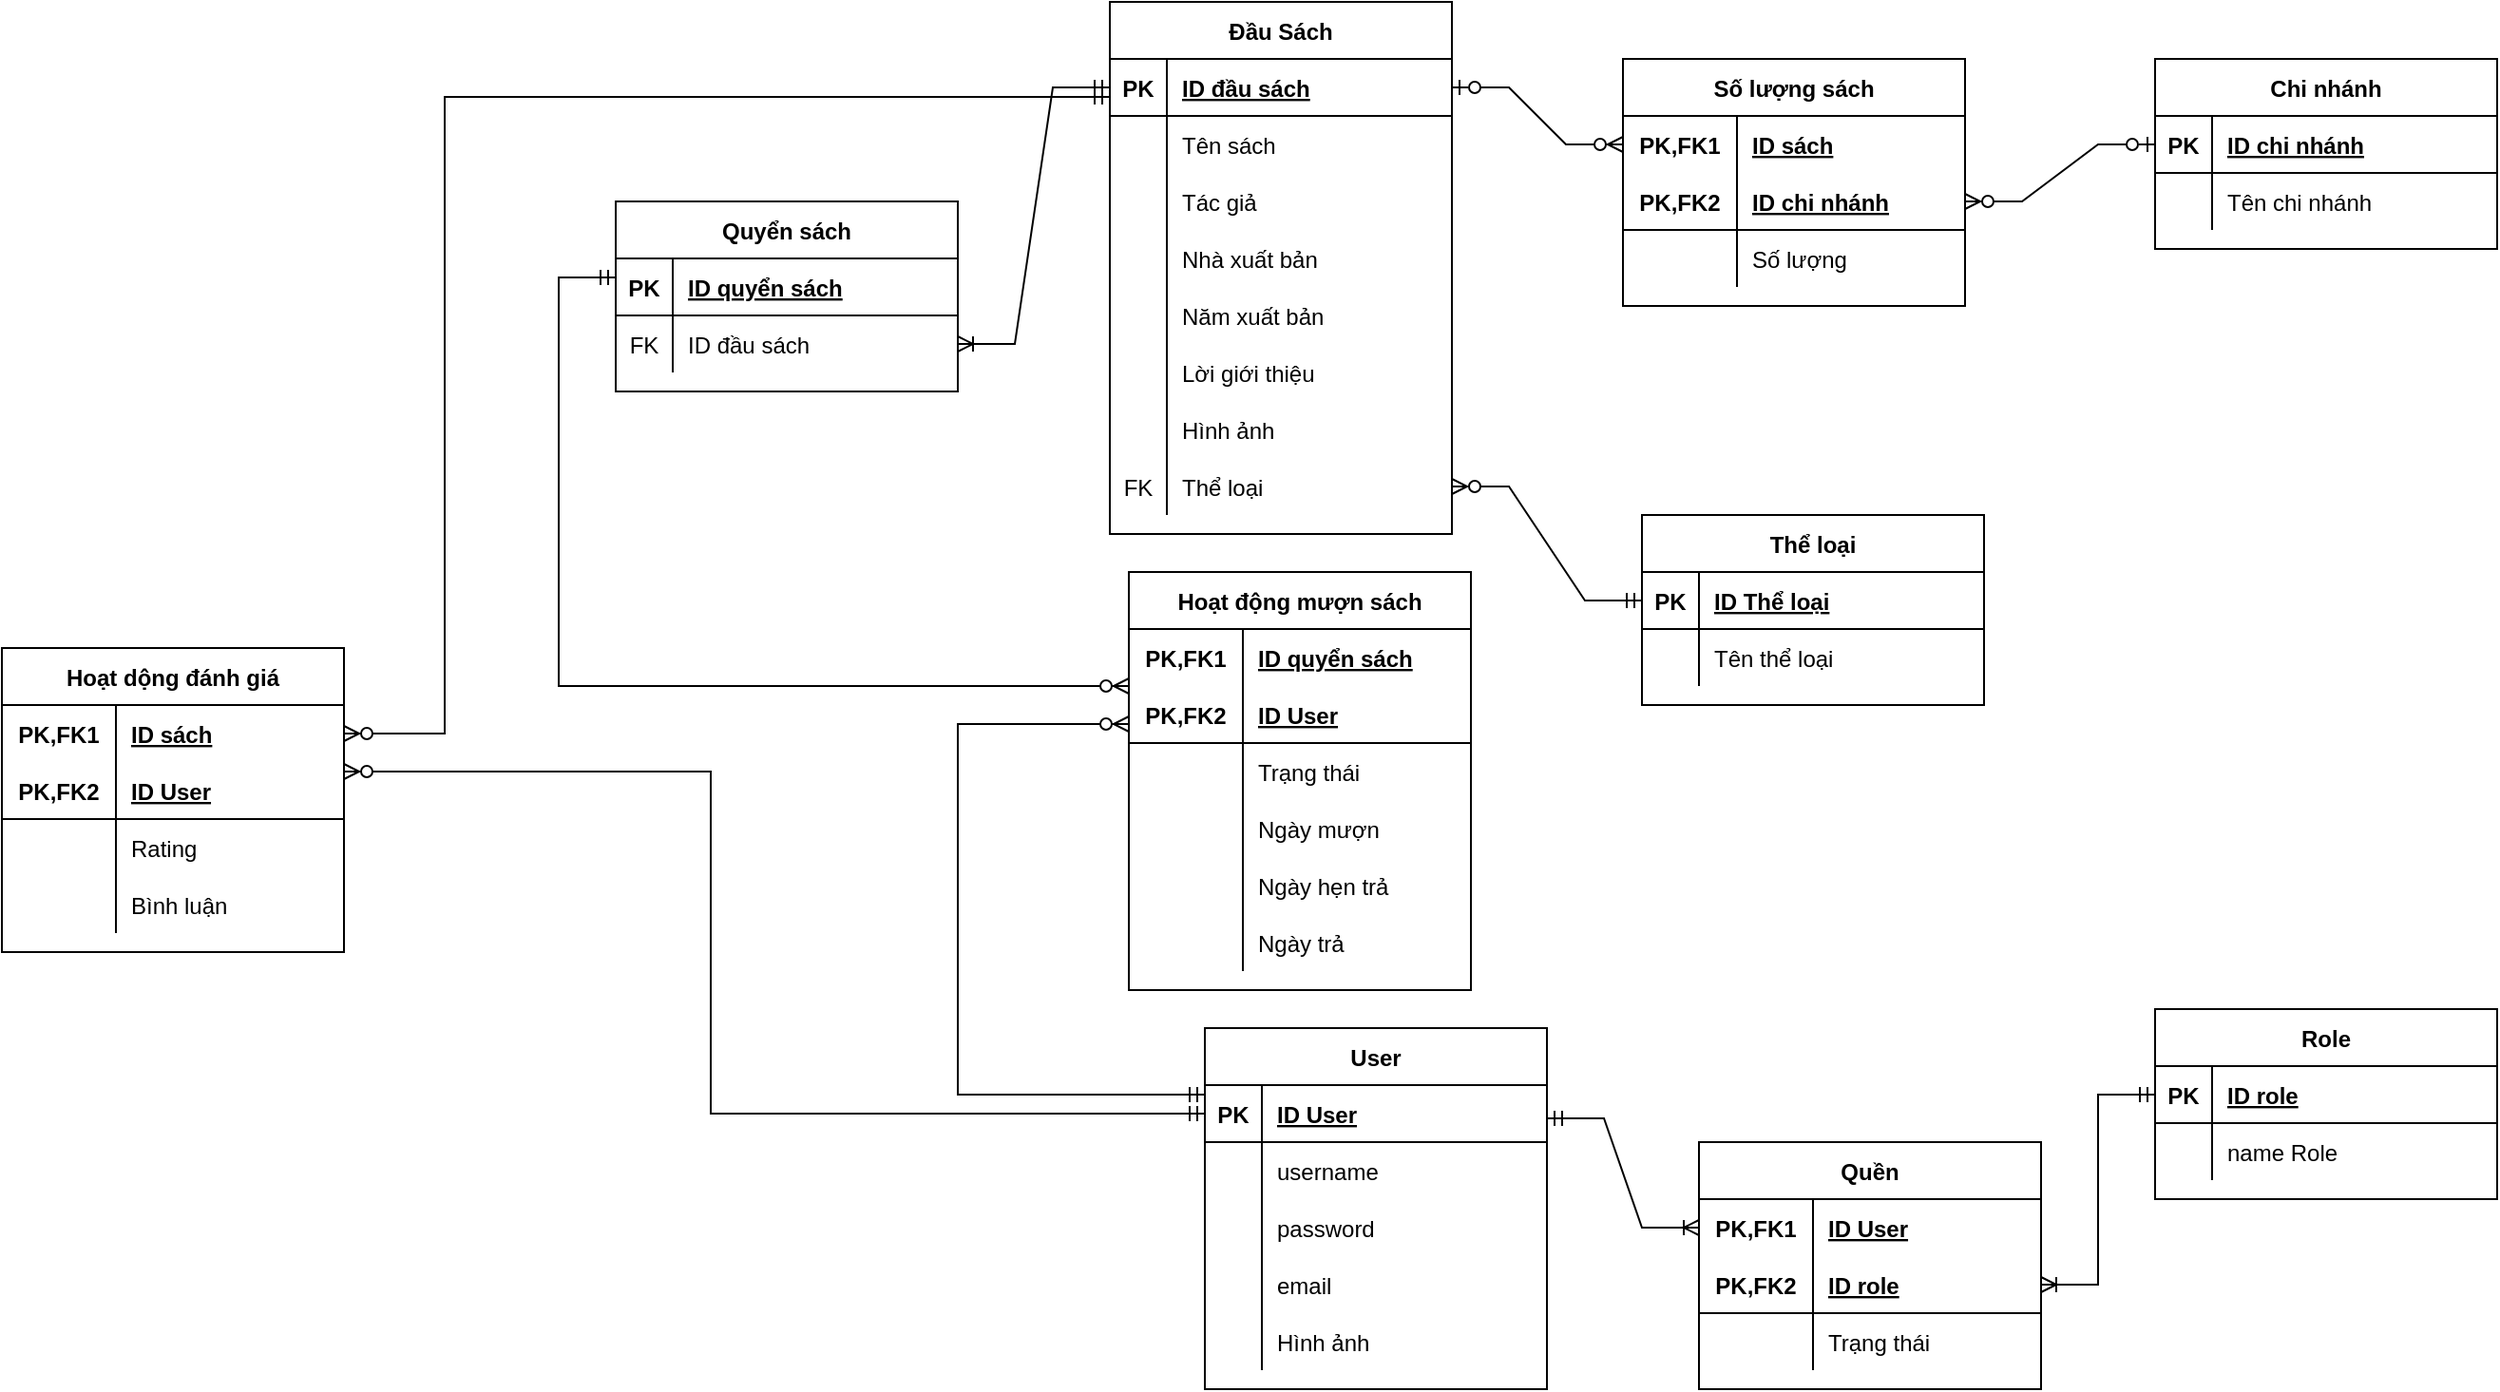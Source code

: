 <mxfile version="20.2.3" type="github">
  <diagram id="ynbLyinVr9GkVWwmuMhl" name="Trang-1">
    <mxGraphModel dx="2249" dy="794" grid="1" gridSize="10" guides="1" tooltips="1" connect="1" arrows="1" fold="1" page="1" pageScale="1" pageWidth="827" pageHeight="1169" math="0" shadow="0">
      <root>
        <mxCell id="0" />
        <mxCell id="1" parent="0" />
        <mxCell id="u2M3tvChllWjG_p4Eokf-32" value="Đầu Sách" style="shape=table;startSize=30;container=1;collapsible=1;childLayout=tableLayout;fixedRows=1;rowLines=0;fontStyle=1;align=center;resizeLast=1;" parent="1" vertex="1">
          <mxGeometry x="80" y="330" width="180" height="280" as="geometry" />
        </mxCell>
        <mxCell id="u2M3tvChllWjG_p4Eokf-33" value="" style="shape=tableRow;horizontal=0;startSize=0;swimlaneHead=0;swimlaneBody=0;fillColor=none;collapsible=0;dropTarget=0;points=[[0,0.5],[1,0.5]];portConstraint=eastwest;top=0;left=0;right=0;bottom=1;" parent="u2M3tvChllWjG_p4Eokf-32" vertex="1">
          <mxGeometry y="30" width="180" height="30" as="geometry" />
        </mxCell>
        <mxCell id="u2M3tvChllWjG_p4Eokf-34" value="PK" style="shape=partialRectangle;connectable=0;fillColor=none;top=0;left=0;bottom=0;right=0;fontStyle=1;overflow=hidden;" parent="u2M3tvChllWjG_p4Eokf-33" vertex="1">
          <mxGeometry width="30" height="30" as="geometry">
            <mxRectangle width="30" height="30" as="alternateBounds" />
          </mxGeometry>
        </mxCell>
        <mxCell id="u2M3tvChllWjG_p4Eokf-35" value="ID đầu sách" style="shape=partialRectangle;connectable=0;fillColor=none;top=0;left=0;bottom=0;right=0;align=left;spacingLeft=6;fontStyle=5;overflow=hidden;" parent="u2M3tvChllWjG_p4Eokf-33" vertex="1">
          <mxGeometry x="30" width="150" height="30" as="geometry">
            <mxRectangle width="150" height="30" as="alternateBounds" />
          </mxGeometry>
        </mxCell>
        <mxCell id="u2M3tvChllWjG_p4Eokf-36" value="" style="shape=tableRow;horizontal=0;startSize=0;swimlaneHead=0;swimlaneBody=0;fillColor=none;collapsible=0;dropTarget=0;points=[[0,0.5],[1,0.5]];portConstraint=eastwest;top=0;left=0;right=0;bottom=0;" parent="u2M3tvChllWjG_p4Eokf-32" vertex="1">
          <mxGeometry y="60" width="180" height="30" as="geometry" />
        </mxCell>
        <mxCell id="u2M3tvChllWjG_p4Eokf-37" value="" style="shape=partialRectangle;connectable=0;fillColor=none;top=0;left=0;bottom=0;right=0;editable=1;overflow=hidden;" parent="u2M3tvChllWjG_p4Eokf-36" vertex="1">
          <mxGeometry width="30" height="30" as="geometry">
            <mxRectangle width="30" height="30" as="alternateBounds" />
          </mxGeometry>
        </mxCell>
        <mxCell id="u2M3tvChllWjG_p4Eokf-38" value="Tên sách" style="shape=partialRectangle;connectable=0;fillColor=none;top=0;left=0;bottom=0;right=0;align=left;spacingLeft=6;overflow=hidden;" parent="u2M3tvChllWjG_p4Eokf-36" vertex="1">
          <mxGeometry x="30" width="150" height="30" as="geometry">
            <mxRectangle width="150" height="30" as="alternateBounds" />
          </mxGeometry>
        </mxCell>
        <mxCell id="u2M3tvChllWjG_p4Eokf-39" value="" style="shape=tableRow;horizontal=0;startSize=0;swimlaneHead=0;swimlaneBody=0;fillColor=none;collapsible=0;dropTarget=0;points=[[0,0.5],[1,0.5]];portConstraint=eastwest;top=0;left=0;right=0;bottom=0;" parent="u2M3tvChllWjG_p4Eokf-32" vertex="1">
          <mxGeometry y="90" width="180" height="30" as="geometry" />
        </mxCell>
        <mxCell id="u2M3tvChllWjG_p4Eokf-40" value="" style="shape=partialRectangle;connectable=0;fillColor=none;top=0;left=0;bottom=0;right=0;editable=1;overflow=hidden;" parent="u2M3tvChllWjG_p4Eokf-39" vertex="1">
          <mxGeometry width="30" height="30" as="geometry">
            <mxRectangle width="30" height="30" as="alternateBounds" />
          </mxGeometry>
        </mxCell>
        <mxCell id="u2M3tvChllWjG_p4Eokf-41" value="Tác giả" style="shape=partialRectangle;connectable=0;fillColor=none;top=0;left=0;bottom=0;right=0;align=left;spacingLeft=6;overflow=hidden;" parent="u2M3tvChllWjG_p4Eokf-39" vertex="1">
          <mxGeometry x="30" width="150" height="30" as="geometry">
            <mxRectangle width="150" height="30" as="alternateBounds" />
          </mxGeometry>
        </mxCell>
        <mxCell id="u2M3tvChllWjG_p4Eokf-42" value="" style="shape=tableRow;horizontal=0;startSize=0;swimlaneHead=0;swimlaneBody=0;fillColor=none;collapsible=0;dropTarget=0;points=[[0,0.5],[1,0.5]];portConstraint=eastwest;top=0;left=0;right=0;bottom=0;" parent="u2M3tvChllWjG_p4Eokf-32" vertex="1">
          <mxGeometry y="120" width="180" height="30" as="geometry" />
        </mxCell>
        <mxCell id="u2M3tvChllWjG_p4Eokf-43" value="" style="shape=partialRectangle;connectable=0;fillColor=none;top=0;left=0;bottom=0;right=0;editable=1;overflow=hidden;" parent="u2M3tvChllWjG_p4Eokf-42" vertex="1">
          <mxGeometry width="30" height="30" as="geometry">
            <mxRectangle width="30" height="30" as="alternateBounds" />
          </mxGeometry>
        </mxCell>
        <mxCell id="u2M3tvChllWjG_p4Eokf-44" value="Nhà xuất bản" style="shape=partialRectangle;connectable=0;fillColor=none;top=0;left=0;bottom=0;right=0;align=left;spacingLeft=6;overflow=hidden;" parent="u2M3tvChllWjG_p4Eokf-42" vertex="1">
          <mxGeometry x="30" width="150" height="30" as="geometry">
            <mxRectangle width="150" height="30" as="alternateBounds" />
          </mxGeometry>
        </mxCell>
        <mxCell id="u2M3tvChllWjG_p4Eokf-45" value="" style="shape=tableRow;horizontal=0;startSize=0;swimlaneHead=0;swimlaneBody=0;fillColor=none;collapsible=0;dropTarget=0;points=[[0,0.5],[1,0.5]];portConstraint=eastwest;top=0;left=0;right=0;bottom=0;" parent="u2M3tvChllWjG_p4Eokf-32" vertex="1">
          <mxGeometry y="150" width="180" height="30" as="geometry" />
        </mxCell>
        <mxCell id="u2M3tvChllWjG_p4Eokf-46" value="" style="shape=partialRectangle;connectable=0;fillColor=none;top=0;left=0;bottom=0;right=0;editable=1;overflow=hidden;" parent="u2M3tvChllWjG_p4Eokf-45" vertex="1">
          <mxGeometry width="30" height="30" as="geometry">
            <mxRectangle width="30" height="30" as="alternateBounds" />
          </mxGeometry>
        </mxCell>
        <mxCell id="u2M3tvChllWjG_p4Eokf-47" value="Năm xuất bản" style="shape=partialRectangle;connectable=0;fillColor=none;top=0;left=0;bottom=0;right=0;align=left;spacingLeft=6;overflow=hidden;" parent="u2M3tvChllWjG_p4Eokf-45" vertex="1">
          <mxGeometry x="30" width="150" height="30" as="geometry">
            <mxRectangle width="150" height="30" as="alternateBounds" />
          </mxGeometry>
        </mxCell>
        <mxCell id="u2M3tvChllWjG_p4Eokf-48" value="" style="shape=tableRow;horizontal=0;startSize=0;swimlaneHead=0;swimlaneBody=0;fillColor=none;collapsible=0;dropTarget=0;points=[[0,0.5],[1,0.5]];portConstraint=eastwest;top=0;left=0;right=0;bottom=0;" parent="u2M3tvChllWjG_p4Eokf-32" vertex="1">
          <mxGeometry y="180" width="180" height="30" as="geometry" />
        </mxCell>
        <mxCell id="u2M3tvChllWjG_p4Eokf-49" value="" style="shape=partialRectangle;connectable=0;fillColor=none;top=0;left=0;bottom=0;right=0;editable=1;overflow=hidden;" parent="u2M3tvChllWjG_p4Eokf-48" vertex="1">
          <mxGeometry width="30" height="30" as="geometry">
            <mxRectangle width="30" height="30" as="alternateBounds" />
          </mxGeometry>
        </mxCell>
        <mxCell id="u2M3tvChllWjG_p4Eokf-50" value="Lời giới thiệu" style="shape=partialRectangle;connectable=0;fillColor=none;top=0;left=0;bottom=0;right=0;align=left;spacingLeft=6;overflow=hidden;" parent="u2M3tvChllWjG_p4Eokf-48" vertex="1">
          <mxGeometry x="30" width="150" height="30" as="geometry">
            <mxRectangle width="150" height="30" as="alternateBounds" />
          </mxGeometry>
        </mxCell>
        <mxCell id="oQqOGtFHojSPz6CLPHnU-1" value="" style="shape=tableRow;horizontal=0;startSize=0;swimlaneHead=0;swimlaneBody=0;fillColor=none;collapsible=0;dropTarget=0;points=[[0,0.5],[1,0.5]];portConstraint=eastwest;top=0;left=0;right=0;bottom=0;" vertex="1" parent="u2M3tvChllWjG_p4Eokf-32">
          <mxGeometry y="210" width="180" height="30" as="geometry" />
        </mxCell>
        <mxCell id="oQqOGtFHojSPz6CLPHnU-2" value="" style="shape=partialRectangle;connectable=0;fillColor=none;top=0;left=0;bottom=0;right=0;editable=1;overflow=hidden;" vertex="1" parent="oQqOGtFHojSPz6CLPHnU-1">
          <mxGeometry width="30" height="30" as="geometry">
            <mxRectangle width="30" height="30" as="alternateBounds" />
          </mxGeometry>
        </mxCell>
        <mxCell id="oQqOGtFHojSPz6CLPHnU-3" value="Hình ảnh" style="shape=partialRectangle;connectable=0;fillColor=none;top=0;left=0;bottom=0;right=0;align=left;spacingLeft=6;overflow=hidden;" vertex="1" parent="oQqOGtFHojSPz6CLPHnU-1">
          <mxGeometry x="30" width="150" height="30" as="geometry">
            <mxRectangle width="150" height="30" as="alternateBounds" />
          </mxGeometry>
        </mxCell>
        <mxCell id="u2M3tvChllWjG_p4Eokf-151" value="" style="shape=tableRow;horizontal=0;startSize=0;swimlaneHead=0;swimlaneBody=0;fillColor=none;collapsible=0;dropTarget=0;points=[[0,0.5],[1,0.5]];portConstraint=eastwest;top=0;left=0;right=0;bottom=0;" parent="u2M3tvChllWjG_p4Eokf-32" vertex="1">
          <mxGeometry y="240" width="180" height="30" as="geometry" />
        </mxCell>
        <mxCell id="u2M3tvChllWjG_p4Eokf-152" value="FK" style="shape=partialRectangle;connectable=0;fillColor=none;top=0;left=0;bottom=0;right=0;editable=1;overflow=hidden;" parent="u2M3tvChllWjG_p4Eokf-151" vertex="1">
          <mxGeometry width="30" height="30" as="geometry">
            <mxRectangle width="30" height="30" as="alternateBounds" />
          </mxGeometry>
        </mxCell>
        <mxCell id="u2M3tvChllWjG_p4Eokf-153" value="Thể loại" style="shape=partialRectangle;connectable=0;fillColor=none;top=0;left=0;bottom=0;right=0;align=left;spacingLeft=6;overflow=hidden;" parent="u2M3tvChllWjG_p4Eokf-151" vertex="1">
          <mxGeometry x="30" width="150" height="30" as="geometry">
            <mxRectangle width="150" height="30" as="alternateBounds" />
          </mxGeometry>
        </mxCell>
        <mxCell id="u2M3tvChllWjG_p4Eokf-51" value="Chi nhánh" style="shape=table;startSize=30;container=1;collapsible=1;childLayout=tableLayout;fixedRows=1;rowLines=0;fontStyle=1;align=center;resizeLast=1;" parent="1" vertex="1">
          <mxGeometry x="630" y="360" width="180" height="100" as="geometry" />
        </mxCell>
        <mxCell id="u2M3tvChllWjG_p4Eokf-52" value="" style="shape=tableRow;horizontal=0;startSize=0;swimlaneHead=0;swimlaneBody=0;fillColor=none;collapsible=0;dropTarget=0;points=[[0,0.5],[1,0.5]];portConstraint=eastwest;top=0;left=0;right=0;bottom=1;" parent="u2M3tvChllWjG_p4Eokf-51" vertex="1">
          <mxGeometry y="30" width="180" height="30" as="geometry" />
        </mxCell>
        <mxCell id="u2M3tvChllWjG_p4Eokf-53" value="PK" style="shape=partialRectangle;connectable=0;fillColor=none;top=0;left=0;bottom=0;right=0;fontStyle=1;overflow=hidden;" parent="u2M3tvChllWjG_p4Eokf-52" vertex="1">
          <mxGeometry width="30" height="30" as="geometry">
            <mxRectangle width="30" height="30" as="alternateBounds" />
          </mxGeometry>
        </mxCell>
        <mxCell id="u2M3tvChllWjG_p4Eokf-54" value="ID chi nhánh" style="shape=partialRectangle;connectable=0;fillColor=none;top=0;left=0;bottom=0;right=0;align=left;spacingLeft=6;fontStyle=5;overflow=hidden;" parent="u2M3tvChllWjG_p4Eokf-52" vertex="1">
          <mxGeometry x="30" width="150" height="30" as="geometry">
            <mxRectangle width="150" height="30" as="alternateBounds" />
          </mxGeometry>
        </mxCell>
        <mxCell id="u2M3tvChllWjG_p4Eokf-55" value="" style="shape=tableRow;horizontal=0;startSize=0;swimlaneHead=0;swimlaneBody=0;fillColor=none;collapsible=0;dropTarget=0;points=[[0,0.5],[1,0.5]];portConstraint=eastwest;top=0;left=0;right=0;bottom=0;" parent="u2M3tvChllWjG_p4Eokf-51" vertex="1">
          <mxGeometry y="60" width="180" height="30" as="geometry" />
        </mxCell>
        <mxCell id="u2M3tvChllWjG_p4Eokf-56" value="" style="shape=partialRectangle;connectable=0;fillColor=none;top=0;left=0;bottom=0;right=0;editable=1;overflow=hidden;" parent="u2M3tvChllWjG_p4Eokf-55" vertex="1">
          <mxGeometry width="30" height="30" as="geometry">
            <mxRectangle width="30" height="30" as="alternateBounds" />
          </mxGeometry>
        </mxCell>
        <mxCell id="u2M3tvChllWjG_p4Eokf-57" value="Tên chi nhánh" style="shape=partialRectangle;connectable=0;fillColor=none;top=0;left=0;bottom=0;right=0;align=left;spacingLeft=6;overflow=hidden;" parent="u2M3tvChllWjG_p4Eokf-55" vertex="1">
          <mxGeometry x="30" width="150" height="30" as="geometry">
            <mxRectangle width="150" height="30" as="alternateBounds" />
          </mxGeometry>
        </mxCell>
        <mxCell id="u2M3tvChllWjG_p4Eokf-70" value="Số lượng sách" style="shape=table;startSize=30;container=1;collapsible=1;childLayout=tableLayout;fixedRows=1;rowLines=0;fontStyle=1;align=center;resizeLast=1;" parent="1" vertex="1">
          <mxGeometry x="350" y="360" width="180" height="130" as="geometry" />
        </mxCell>
        <mxCell id="u2M3tvChllWjG_p4Eokf-71" value="" style="shape=tableRow;horizontal=0;startSize=0;swimlaneHead=0;swimlaneBody=0;fillColor=none;collapsible=0;dropTarget=0;points=[[0,0.5],[1,0.5]];portConstraint=eastwest;top=0;left=0;right=0;bottom=0;" parent="u2M3tvChllWjG_p4Eokf-70" vertex="1">
          <mxGeometry y="30" width="180" height="30" as="geometry" />
        </mxCell>
        <mxCell id="u2M3tvChllWjG_p4Eokf-72" value="PK,FK1" style="shape=partialRectangle;connectable=0;fillColor=none;top=0;left=0;bottom=0;right=0;fontStyle=1;overflow=hidden;" parent="u2M3tvChllWjG_p4Eokf-71" vertex="1">
          <mxGeometry width="60" height="30" as="geometry">
            <mxRectangle width="60" height="30" as="alternateBounds" />
          </mxGeometry>
        </mxCell>
        <mxCell id="u2M3tvChllWjG_p4Eokf-73" value="ID sách" style="shape=partialRectangle;connectable=0;fillColor=none;top=0;left=0;bottom=0;right=0;align=left;spacingLeft=6;fontStyle=5;overflow=hidden;" parent="u2M3tvChllWjG_p4Eokf-71" vertex="1">
          <mxGeometry x="60" width="120" height="30" as="geometry">
            <mxRectangle width="120" height="30" as="alternateBounds" />
          </mxGeometry>
        </mxCell>
        <mxCell id="u2M3tvChllWjG_p4Eokf-74" value="" style="shape=tableRow;horizontal=0;startSize=0;swimlaneHead=0;swimlaneBody=0;fillColor=none;collapsible=0;dropTarget=0;points=[[0,0.5],[1,0.5]];portConstraint=eastwest;top=0;left=0;right=0;bottom=1;" parent="u2M3tvChllWjG_p4Eokf-70" vertex="1">
          <mxGeometry y="60" width="180" height="30" as="geometry" />
        </mxCell>
        <mxCell id="u2M3tvChllWjG_p4Eokf-75" value="PK,FK2" style="shape=partialRectangle;connectable=0;fillColor=none;top=0;left=0;bottom=0;right=0;fontStyle=1;overflow=hidden;" parent="u2M3tvChllWjG_p4Eokf-74" vertex="1">
          <mxGeometry width="60" height="30" as="geometry">
            <mxRectangle width="60" height="30" as="alternateBounds" />
          </mxGeometry>
        </mxCell>
        <mxCell id="u2M3tvChllWjG_p4Eokf-76" value="ID chi nhánh" style="shape=partialRectangle;connectable=0;fillColor=none;top=0;left=0;bottom=0;right=0;align=left;spacingLeft=6;fontStyle=5;overflow=hidden;" parent="u2M3tvChllWjG_p4Eokf-74" vertex="1">
          <mxGeometry x="60" width="120" height="30" as="geometry">
            <mxRectangle width="120" height="30" as="alternateBounds" />
          </mxGeometry>
        </mxCell>
        <mxCell id="u2M3tvChllWjG_p4Eokf-77" value="" style="shape=tableRow;horizontal=0;startSize=0;swimlaneHead=0;swimlaneBody=0;fillColor=none;collapsible=0;dropTarget=0;points=[[0,0.5],[1,0.5]];portConstraint=eastwest;top=0;left=0;right=0;bottom=0;" parent="u2M3tvChllWjG_p4Eokf-70" vertex="1">
          <mxGeometry y="90" width="180" height="30" as="geometry" />
        </mxCell>
        <mxCell id="u2M3tvChllWjG_p4Eokf-78" value="" style="shape=partialRectangle;connectable=0;fillColor=none;top=0;left=0;bottom=0;right=0;editable=1;overflow=hidden;" parent="u2M3tvChllWjG_p4Eokf-77" vertex="1">
          <mxGeometry width="60" height="30" as="geometry">
            <mxRectangle width="60" height="30" as="alternateBounds" />
          </mxGeometry>
        </mxCell>
        <mxCell id="u2M3tvChllWjG_p4Eokf-79" value="Số lượng" style="shape=partialRectangle;connectable=0;fillColor=none;top=0;left=0;bottom=0;right=0;align=left;spacingLeft=6;overflow=hidden;" parent="u2M3tvChllWjG_p4Eokf-77" vertex="1">
          <mxGeometry x="60" width="120" height="30" as="geometry">
            <mxRectangle width="120" height="30" as="alternateBounds" />
          </mxGeometry>
        </mxCell>
        <mxCell id="u2M3tvChllWjG_p4Eokf-83" value="" style="edgeStyle=entityRelationEdgeStyle;fontSize=12;html=1;endArrow=ERzeroToMany;startArrow=ERzeroToOne;rounded=0;exitX=1;exitY=0.5;exitDx=0;exitDy=0;startFill=0;" parent="1" source="u2M3tvChllWjG_p4Eokf-33" target="u2M3tvChllWjG_p4Eokf-71" edge="1">
          <mxGeometry width="100" height="100" relative="1" as="geometry">
            <mxPoint x="360" y="660" as="sourcePoint" />
            <mxPoint x="460" y="560" as="targetPoint" />
          </mxGeometry>
        </mxCell>
        <mxCell id="u2M3tvChllWjG_p4Eokf-84" value="" style="edgeStyle=entityRelationEdgeStyle;fontSize=12;html=1;endArrow=ERzeroToMany;startArrow=ERzeroToOne;rounded=0;startFill=0;" parent="1" source="u2M3tvChllWjG_p4Eokf-52" target="u2M3tvChllWjG_p4Eokf-74" edge="1">
          <mxGeometry width="100" height="100" relative="1" as="geometry">
            <mxPoint x="270" y="417" as="sourcePoint" />
            <mxPoint x="360" y="415" as="targetPoint" />
          </mxGeometry>
        </mxCell>
        <mxCell id="u2M3tvChllWjG_p4Eokf-85" value="User" style="shape=table;startSize=30;container=1;collapsible=1;childLayout=tableLayout;fixedRows=1;rowLines=0;fontStyle=1;align=center;resizeLast=1;" parent="1" vertex="1">
          <mxGeometry x="130" y="870" width="180" height="190" as="geometry" />
        </mxCell>
        <mxCell id="u2M3tvChllWjG_p4Eokf-86" value="" style="shape=tableRow;horizontal=0;startSize=0;swimlaneHead=0;swimlaneBody=0;fillColor=none;collapsible=0;dropTarget=0;points=[[0,0.5],[1,0.5]];portConstraint=eastwest;top=0;left=0;right=0;bottom=1;" parent="u2M3tvChllWjG_p4Eokf-85" vertex="1">
          <mxGeometry y="30" width="180" height="30" as="geometry" />
        </mxCell>
        <mxCell id="u2M3tvChllWjG_p4Eokf-87" value="PK" style="shape=partialRectangle;connectable=0;fillColor=none;top=0;left=0;bottom=0;right=0;fontStyle=1;overflow=hidden;" parent="u2M3tvChllWjG_p4Eokf-86" vertex="1">
          <mxGeometry width="30" height="30" as="geometry">
            <mxRectangle width="30" height="30" as="alternateBounds" />
          </mxGeometry>
        </mxCell>
        <mxCell id="u2M3tvChllWjG_p4Eokf-88" value="ID User" style="shape=partialRectangle;connectable=0;fillColor=none;top=0;left=0;bottom=0;right=0;align=left;spacingLeft=6;fontStyle=5;overflow=hidden;" parent="u2M3tvChllWjG_p4Eokf-86" vertex="1">
          <mxGeometry x="30" width="150" height="30" as="geometry">
            <mxRectangle width="150" height="30" as="alternateBounds" />
          </mxGeometry>
        </mxCell>
        <mxCell id="u2M3tvChllWjG_p4Eokf-89" value="" style="shape=tableRow;horizontal=0;startSize=0;swimlaneHead=0;swimlaneBody=0;fillColor=none;collapsible=0;dropTarget=0;points=[[0,0.5],[1,0.5]];portConstraint=eastwest;top=0;left=0;right=0;bottom=0;" parent="u2M3tvChllWjG_p4Eokf-85" vertex="1">
          <mxGeometry y="60" width="180" height="30" as="geometry" />
        </mxCell>
        <mxCell id="u2M3tvChllWjG_p4Eokf-90" value="" style="shape=partialRectangle;connectable=0;fillColor=none;top=0;left=0;bottom=0;right=0;editable=1;overflow=hidden;" parent="u2M3tvChllWjG_p4Eokf-89" vertex="1">
          <mxGeometry width="30" height="30" as="geometry">
            <mxRectangle width="30" height="30" as="alternateBounds" />
          </mxGeometry>
        </mxCell>
        <mxCell id="u2M3tvChllWjG_p4Eokf-91" value="username" style="shape=partialRectangle;connectable=0;fillColor=none;top=0;left=0;bottom=0;right=0;align=left;spacingLeft=6;overflow=hidden;" parent="u2M3tvChllWjG_p4Eokf-89" vertex="1">
          <mxGeometry x="30" width="150" height="30" as="geometry">
            <mxRectangle width="150" height="30" as="alternateBounds" />
          </mxGeometry>
        </mxCell>
        <mxCell id="u2M3tvChllWjG_p4Eokf-92" value="" style="shape=tableRow;horizontal=0;startSize=0;swimlaneHead=0;swimlaneBody=0;fillColor=none;collapsible=0;dropTarget=0;points=[[0,0.5],[1,0.5]];portConstraint=eastwest;top=0;left=0;right=0;bottom=0;" parent="u2M3tvChllWjG_p4Eokf-85" vertex="1">
          <mxGeometry y="90" width="180" height="30" as="geometry" />
        </mxCell>
        <mxCell id="u2M3tvChllWjG_p4Eokf-93" value="" style="shape=partialRectangle;connectable=0;fillColor=none;top=0;left=0;bottom=0;right=0;editable=1;overflow=hidden;" parent="u2M3tvChllWjG_p4Eokf-92" vertex="1">
          <mxGeometry width="30" height="30" as="geometry">
            <mxRectangle width="30" height="30" as="alternateBounds" />
          </mxGeometry>
        </mxCell>
        <mxCell id="u2M3tvChllWjG_p4Eokf-94" value="password" style="shape=partialRectangle;connectable=0;fillColor=none;top=0;left=0;bottom=0;right=0;align=left;spacingLeft=6;overflow=hidden;" parent="u2M3tvChllWjG_p4Eokf-92" vertex="1">
          <mxGeometry x="30" width="150" height="30" as="geometry">
            <mxRectangle width="150" height="30" as="alternateBounds" />
          </mxGeometry>
        </mxCell>
        <mxCell id="u2M3tvChllWjG_p4Eokf-95" value="" style="shape=tableRow;horizontal=0;startSize=0;swimlaneHead=0;swimlaneBody=0;fillColor=none;collapsible=0;dropTarget=0;points=[[0,0.5],[1,0.5]];portConstraint=eastwest;top=0;left=0;right=0;bottom=0;" parent="u2M3tvChllWjG_p4Eokf-85" vertex="1">
          <mxGeometry y="120" width="180" height="30" as="geometry" />
        </mxCell>
        <mxCell id="u2M3tvChllWjG_p4Eokf-96" value="" style="shape=partialRectangle;connectable=0;fillColor=none;top=0;left=0;bottom=0;right=0;editable=1;overflow=hidden;" parent="u2M3tvChllWjG_p4Eokf-95" vertex="1">
          <mxGeometry width="30" height="30" as="geometry">
            <mxRectangle width="30" height="30" as="alternateBounds" />
          </mxGeometry>
        </mxCell>
        <mxCell id="u2M3tvChllWjG_p4Eokf-97" value="email" style="shape=partialRectangle;connectable=0;fillColor=none;top=0;left=0;bottom=0;right=0;align=left;spacingLeft=6;overflow=hidden;" parent="u2M3tvChllWjG_p4Eokf-95" vertex="1">
          <mxGeometry x="30" width="150" height="30" as="geometry">
            <mxRectangle width="150" height="30" as="alternateBounds" />
          </mxGeometry>
        </mxCell>
        <mxCell id="oQqOGtFHojSPz6CLPHnU-4" value="" style="shape=tableRow;horizontal=0;startSize=0;swimlaneHead=0;swimlaneBody=0;fillColor=none;collapsible=0;dropTarget=0;points=[[0,0.5],[1,0.5]];portConstraint=eastwest;top=0;left=0;right=0;bottom=0;" vertex="1" parent="u2M3tvChllWjG_p4Eokf-85">
          <mxGeometry y="150" width="180" height="30" as="geometry" />
        </mxCell>
        <mxCell id="oQqOGtFHojSPz6CLPHnU-5" value="" style="shape=partialRectangle;connectable=0;fillColor=none;top=0;left=0;bottom=0;right=0;editable=1;overflow=hidden;" vertex="1" parent="oQqOGtFHojSPz6CLPHnU-4">
          <mxGeometry width="30" height="30" as="geometry">
            <mxRectangle width="30" height="30" as="alternateBounds" />
          </mxGeometry>
        </mxCell>
        <mxCell id="oQqOGtFHojSPz6CLPHnU-6" value="Hình ảnh" style="shape=partialRectangle;connectable=0;fillColor=none;top=0;left=0;bottom=0;right=0;align=left;spacingLeft=6;overflow=hidden;" vertex="1" parent="oQqOGtFHojSPz6CLPHnU-4">
          <mxGeometry x="30" width="150" height="30" as="geometry">
            <mxRectangle width="150" height="30" as="alternateBounds" />
          </mxGeometry>
        </mxCell>
        <mxCell id="u2M3tvChllWjG_p4Eokf-98" value="Role" style="shape=table;startSize=30;container=1;collapsible=1;childLayout=tableLayout;fixedRows=1;rowLines=0;fontStyle=1;align=center;resizeLast=1;" parent="1" vertex="1">
          <mxGeometry x="630" y="860" width="180" height="100" as="geometry" />
        </mxCell>
        <mxCell id="u2M3tvChllWjG_p4Eokf-99" value="" style="shape=tableRow;horizontal=0;startSize=0;swimlaneHead=0;swimlaneBody=0;fillColor=none;collapsible=0;dropTarget=0;points=[[0,0.5],[1,0.5]];portConstraint=eastwest;top=0;left=0;right=0;bottom=1;" parent="u2M3tvChllWjG_p4Eokf-98" vertex="1">
          <mxGeometry y="30" width="180" height="30" as="geometry" />
        </mxCell>
        <mxCell id="u2M3tvChllWjG_p4Eokf-100" value="PK" style="shape=partialRectangle;connectable=0;fillColor=none;top=0;left=0;bottom=0;right=0;fontStyle=1;overflow=hidden;" parent="u2M3tvChllWjG_p4Eokf-99" vertex="1">
          <mxGeometry width="30" height="30" as="geometry">
            <mxRectangle width="30" height="30" as="alternateBounds" />
          </mxGeometry>
        </mxCell>
        <mxCell id="u2M3tvChllWjG_p4Eokf-101" value="ID role" style="shape=partialRectangle;connectable=0;fillColor=none;top=0;left=0;bottom=0;right=0;align=left;spacingLeft=6;fontStyle=5;overflow=hidden;" parent="u2M3tvChllWjG_p4Eokf-99" vertex="1">
          <mxGeometry x="30" width="150" height="30" as="geometry">
            <mxRectangle width="150" height="30" as="alternateBounds" />
          </mxGeometry>
        </mxCell>
        <mxCell id="u2M3tvChllWjG_p4Eokf-102" value="" style="shape=tableRow;horizontal=0;startSize=0;swimlaneHead=0;swimlaneBody=0;fillColor=none;collapsible=0;dropTarget=0;points=[[0,0.5],[1,0.5]];portConstraint=eastwest;top=0;left=0;right=0;bottom=0;" parent="u2M3tvChllWjG_p4Eokf-98" vertex="1">
          <mxGeometry y="60" width="180" height="30" as="geometry" />
        </mxCell>
        <mxCell id="u2M3tvChllWjG_p4Eokf-103" value="" style="shape=partialRectangle;connectable=0;fillColor=none;top=0;left=0;bottom=0;right=0;editable=1;overflow=hidden;" parent="u2M3tvChllWjG_p4Eokf-102" vertex="1">
          <mxGeometry width="30" height="30" as="geometry">
            <mxRectangle width="30" height="30" as="alternateBounds" />
          </mxGeometry>
        </mxCell>
        <mxCell id="u2M3tvChllWjG_p4Eokf-104" value="name Role" style="shape=partialRectangle;connectable=0;fillColor=none;top=0;left=0;bottom=0;right=0;align=left;spacingLeft=6;overflow=hidden;" parent="u2M3tvChllWjG_p4Eokf-102" vertex="1">
          <mxGeometry x="30" width="150" height="30" as="geometry">
            <mxRectangle width="150" height="30" as="alternateBounds" />
          </mxGeometry>
        </mxCell>
        <mxCell id="u2M3tvChllWjG_p4Eokf-121" value="" style="edgeStyle=entityRelationEdgeStyle;fontSize=12;html=1;endArrow=ERoneToMany;startArrow=ERmandOne;rounded=0;exitX=1;exitY=0.25;exitDx=0;exitDy=0;startFill=0;endFill=0;" parent="1" source="u2M3tvChllWjG_p4Eokf-85" target="u2M3tvChllWjG_p4Eokf-183" edge="1">
          <mxGeometry width="100" height="100" relative="1" as="geometry">
            <mxPoint x="265" y="625" as="sourcePoint" />
            <mxPoint x="355" y="625" as="targetPoint" />
          </mxGeometry>
        </mxCell>
        <mxCell id="u2M3tvChllWjG_p4Eokf-122" value="" style="edgeStyle=entityRelationEdgeStyle;fontSize=12;html=1;endArrow=ERoneToMany;startArrow=ERmandOne;rounded=0;exitX=0;exitY=0.5;exitDx=0;exitDy=0;startFill=0;endFill=0;" parent="1" source="u2M3tvChllWjG_p4Eokf-99" target="u2M3tvChllWjG_p4Eokf-186" edge="1">
          <mxGeometry width="100" height="100" relative="1" as="geometry">
            <mxPoint x="295" y="910" as="sourcePoint" />
            <mxPoint x="365" y="925" as="targetPoint" />
          </mxGeometry>
        </mxCell>
        <mxCell id="u2M3tvChllWjG_p4Eokf-123" value="Hoạt động mượn sách" style="shape=table;startSize=30;container=1;collapsible=1;childLayout=tableLayout;fixedRows=1;rowLines=0;fontStyle=1;align=center;resizeLast=1;" parent="1" vertex="1">
          <mxGeometry x="90" y="630" width="180" height="220" as="geometry" />
        </mxCell>
        <mxCell id="u2M3tvChllWjG_p4Eokf-124" value="" style="shape=tableRow;horizontal=0;startSize=0;swimlaneHead=0;swimlaneBody=0;fillColor=none;collapsible=0;dropTarget=0;points=[[0,0.5],[1,0.5]];portConstraint=eastwest;top=0;left=0;right=0;bottom=0;" parent="u2M3tvChllWjG_p4Eokf-123" vertex="1">
          <mxGeometry y="30" width="180" height="30" as="geometry" />
        </mxCell>
        <mxCell id="u2M3tvChllWjG_p4Eokf-125" value="PK,FK1" style="shape=partialRectangle;connectable=0;fillColor=none;top=0;left=0;bottom=0;right=0;fontStyle=1;overflow=hidden;" parent="u2M3tvChllWjG_p4Eokf-124" vertex="1">
          <mxGeometry width="60" height="30" as="geometry">
            <mxRectangle width="60" height="30" as="alternateBounds" />
          </mxGeometry>
        </mxCell>
        <mxCell id="u2M3tvChllWjG_p4Eokf-126" value="ID quyển sách" style="shape=partialRectangle;connectable=0;fillColor=none;top=0;left=0;bottom=0;right=0;align=left;spacingLeft=6;fontStyle=5;overflow=hidden;" parent="u2M3tvChllWjG_p4Eokf-124" vertex="1">
          <mxGeometry x="60" width="120" height="30" as="geometry">
            <mxRectangle width="120" height="30" as="alternateBounds" />
          </mxGeometry>
        </mxCell>
        <mxCell id="u2M3tvChllWjG_p4Eokf-127" value="" style="shape=tableRow;horizontal=0;startSize=0;swimlaneHead=0;swimlaneBody=0;fillColor=none;collapsible=0;dropTarget=0;points=[[0,0.5],[1,0.5]];portConstraint=eastwest;top=0;left=0;right=0;bottom=1;" parent="u2M3tvChllWjG_p4Eokf-123" vertex="1">
          <mxGeometry y="60" width="180" height="30" as="geometry" />
        </mxCell>
        <mxCell id="u2M3tvChllWjG_p4Eokf-128" value="PK,FK2" style="shape=partialRectangle;connectable=0;fillColor=none;top=0;left=0;bottom=0;right=0;fontStyle=1;overflow=hidden;" parent="u2M3tvChllWjG_p4Eokf-127" vertex="1">
          <mxGeometry width="60" height="30" as="geometry">
            <mxRectangle width="60" height="30" as="alternateBounds" />
          </mxGeometry>
        </mxCell>
        <mxCell id="u2M3tvChllWjG_p4Eokf-129" value="ID User" style="shape=partialRectangle;connectable=0;fillColor=none;top=0;left=0;bottom=0;right=0;align=left;spacingLeft=6;fontStyle=5;overflow=hidden;" parent="u2M3tvChllWjG_p4Eokf-127" vertex="1">
          <mxGeometry x="60" width="120" height="30" as="geometry">
            <mxRectangle width="120" height="30" as="alternateBounds" />
          </mxGeometry>
        </mxCell>
        <mxCell id="u2M3tvChllWjG_p4Eokf-130" value="" style="shape=tableRow;horizontal=0;startSize=0;swimlaneHead=0;swimlaneBody=0;fillColor=none;collapsible=0;dropTarget=0;points=[[0,0.5],[1,0.5]];portConstraint=eastwest;top=0;left=0;right=0;bottom=0;" parent="u2M3tvChllWjG_p4Eokf-123" vertex="1">
          <mxGeometry y="90" width="180" height="30" as="geometry" />
        </mxCell>
        <mxCell id="u2M3tvChllWjG_p4Eokf-131" value="" style="shape=partialRectangle;connectable=0;fillColor=none;top=0;left=0;bottom=0;right=0;editable=1;overflow=hidden;" parent="u2M3tvChllWjG_p4Eokf-130" vertex="1">
          <mxGeometry width="60" height="30" as="geometry">
            <mxRectangle width="60" height="30" as="alternateBounds" />
          </mxGeometry>
        </mxCell>
        <mxCell id="u2M3tvChllWjG_p4Eokf-132" value="Trạng thái" style="shape=partialRectangle;connectable=0;fillColor=none;top=0;left=0;bottom=0;right=0;align=left;spacingLeft=6;overflow=hidden;" parent="u2M3tvChllWjG_p4Eokf-130" vertex="1">
          <mxGeometry x="60" width="120" height="30" as="geometry">
            <mxRectangle width="120" height="30" as="alternateBounds" />
          </mxGeometry>
        </mxCell>
        <mxCell id="u2M3tvChllWjG_p4Eokf-133" value="" style="shape=tableRow;horizontal=0;startSize=0;swimlaneHead=0;swimlaneBody=0;fillColor=none;collapsible=0;dropTarget=0;points=[[0,0.5],[1,0.5]];portConstraint=eastwest;top=0;left=0;right=0;bottom=0;" parent="u2M3tvChllWjG_p4Eokf-123" vertex="1">
          <mxGeometry y="120" width="180" height="30" as="geometry" />
        </mxCell>
        <mxCell id="u2M3tvChllWjG_p4Eokf-134" value="" style="shape=partialRectangle;connectable=0;fillColor=none;top=0;left=0;bottom=0;right=0;editable=1;overflow=hidden;" parent="u2M3tvChllWjG_p4Eokf-133" vertex="1">
          <mxGeometry width="60" height="30" as="geometry">
            <mxRectangle width="60" height="30" as="alternateBounds" />
          </mxGeometry>
        </mxCell>
        <mxCell id="u2M3tvChllWjG_p4Eokf-135" value="Ngày mượn" style="shape=partialRectangle;connectable=0;fillColor=none;top=0;left=0;bottom=0;right=0;align=left;spacingLeft=6;overflow=hidden;" parent="u2M3tvChllWjG_p4Eokf-133" vertex="1">
          <mxGeometry x="60" width="120" height="30" as="geometry">
            <mxRectangle width="120" height="30" as="alternateBounds" />
          </mxGeometry>
        </mxCell>
        <mxCell id="u2M3tvChllWjG_p4Eokf-195" value="" style="shape=tableRow;horizontal=0;startSize=0;swimlaneHead=0;swimlaneBody=0;fillColor=none;collapsible=0;dropTarget=0;points=[[0,0.5],[1,0.5]];portConstraint=eastwest;top=0;left=0;right=0;bottom=0;" parent="u2M3tvChllWjG_p4Eokf-123" vertex="1">
          <mxGeometry y="150" width="180" height="30" as="geometry" />
        </mxCell>
        <mxCell id="u2M3tvChllWjG_p4Eokf-196" value="" style="shape=partialRectangle;connectable=0;fillColor=none;top=0;left=0;bottom=0;right=0;editable=1;overflow=hidden;" parent="u2M3tvChllWjG_p4Eokf-195" vertex="1">
          <mxGeometry width="60" height="30" as="geometry">
            <mxRectangle width="60" height="30" as="alternateBounds" />
          </mxGeometry>
        </mxCell>
        <mxCell id="u2M3tvChllWjG_p4Eokf-197" value="Ngày hẹn trả" style="shape=partialRectangle;connectable=0;fillColor=none;top=0;left=0;bottom=0;right=0;align=left;spacingLeft=6;overflow=hidden;" parent="u2M3tvChllWjG_p4Eokf-195" vertex="1">
          <mxGeometry x="60" width="120" height="30" as="geometry">
            <mxRectangle width="120" height="30" as="alternateBounds" />
          </mxGeometry>
        </mxCell>
        <mxCell id="u2M3tvChllWjG_p4Eokf-198" value="" style="shape=tableRow;horizontal=0;startSize=0;swimlaneHead=0;swimlaneBody=0;fillColor=none;collapsible=0;dropTarget=0;points=[[0,0.5],[1,0.5]];portConstraint=eastwest;top=0;left=0;right=0;bottom=0;" parent="u2M3tvChllWjG_p4Eokf-123" vertex="1">
          <mxGeometry y="180" width="180" height="30" as="geometry" />
        </mxCell>
        <mxCell id="u2M3tvChllWjG_p4Eokf-199" value="" style="shape=partialRectangle;connectable=0;fillColor=none;top=0;left=0;bottom=0;right=0;editable=1;overflow=hidden;" parent="u2M3tvChllWjG_p4Eokf-198" vertex="1">
          <mxGeometry width="60" height="30" as="geometry">
            <mxRectangle width="60" height="30" as="alternateBounds" />
          </mxGeometry>
        </mxCell>
        <mxCell id="u2M3tvChllWjG_p4Eokf-200" value="Ngày trả" style="shape=partialRectangle;connectable=0;fillColor=none;top=0;left=0;bottom=0;right=0;align=left;spacingLeft=6;overflow=hidden;" parent="u2M3tvChllWjG_p4Eokf-198" vertex="1">
          <mxGeometry x="60" width="120" height="30" as="geometry">
            <mxRectangle width="120" height="30" as="alternateBounds" />
          </mxGeometry>
        </mxCell>
        <mxCell id="u2M3tvChllWjG_p4Eokf-136" value="" style="edgeStyle=orthogonalEdgeStyle;fontSize=12;html=1;endArrow=ERzeroToMany;startArrow=ERmandOne;rounded=0;startFill=0;" parent="1" source="u2M3tvChllWjG_p4Eokf-86" target="u2M3tvChllWjG_p4Eokf-127" edge="1">
          <mxGeometry width="100" height="100" relative="1" as="geometry">
            <mxPoint x="270" y="415" as="sourcePoint" />
            <mxPoint x="360" y="415" as="targetPoint" />
            <Array as="points">
              <mxPoint y="905" />
              <mxPoint y="710" />
            </Array>
          </mxGeometry>
        </mxCell>
        <mxCell id="u2M3tvChllWjG_p4Eokf-138" value="Quyển sách" style="shape=table;startSize=30;container=1;collapsible=1;childLayout=tableLayout;fixedRows=1;rowLines=0;fontStyle=1;align=center;resizeLast=1;" parent="1" vertex="1">
          <mxGeometry x="-180" y="435" width="180" height="100" as="geometry" />
        </mxCell>
        <mxCell id="u2M3tvChllWjG_p4Eokf-139" value="" style="shape=tableRow;horizontal=0;startSize=0;swimlaneHead=0;swimlaneBody=0;fillColor=none;collapsible=0;dropTarget=0;points=[[0,0.5],[1,0.5]];portConstraint=eastwest;top=0;left=0;right=0;bottom=1;" parent="u2M3tvChllWjG_p4Eokf-138" vertex="1">
          <mxGeometry y="30" width="180" height="30" as="geometry" />
        </mxCell>
        <mxCell id="u2M3tvChllWjG_p4Eokf-140" value="PK" style="shape=partialRectangle;connectable=0;fillColor=none;top=0;left=0;bottom=0;right=0;fontStyle=1;overflow=hidden;" parent="u2M3tvChllWjG_p4Eokf-139" vertex="1">
          <mxGeometry width="30" height="30" as="geometry">
            <mxRectangle width="30" height="30" as="alternateBounds" />
          </mxGeometry>
        </mxCell>
        <mxCell id="u2M3tvChllWjG_p4Eokf-141" value="ID quyển sách" style="shape=partialRectangle;connectable=0;fillColor=none;top=0;left=0;bottom=0;right=0;align=left;spacingLeft=6;fontStyle=5;overflow=hidden;" parent="u2M3tvChllWjG_p4Eokf-139" vertex="1">
          <mxGeometry x="30" width="150" height="30" as="geometry">
            <mxRectangle width="150" height="30" as="alternateBounds" />
          </mxGeometry>
        </mxCell>
        <mxCell id="u2M3tvChllWjG_p4Eokf-142" value="" style="shape=tableRow;horizontal=0;startSize=0;swimlaneHead=0;swimlaneBody=0;fillColor=none;collapsible=0;dropTarget=0;points=[[0,0.5],[1,0.5]];portConstraint=eastwest;top=0;left=0;right=0;bottom=0;" parent="u2M3tvChllWjG_p4Eokf-138" vertex="1">
          <mxGeometry y="60" width="180" height="30" as="geometry" />
        </mxCell>
        <mxCell id="u2M3tvChllWjG_p4Eokf-143" value="FK" style="shape=partialRectangle;connectable=0;fillColor=none;top=0;left=0;bottom=0;right=0;editable=1;overflow=hidden;" parent="u2M3tvChllWjG_p4Eokf-142" vertex="1">
          <mxGeometry width="30" height="30" as="geometry">
            <mxRectangle width="30" height="30" as="alternateBounds" />
          </mxGeometry>
        </mxCell>
        <mxCell id="u2M3tvChllWjG_p4Eokf-144" value="ID đầu sách" style="shape=partialRectangle;connectable=0;fillColor=none;top=0;left=0;bottom=0;right=0;align=left;spacingLeft=6;overflow=hidden;" parent="u2M3tvChllWjG_p4Eokf-142" vertex="1">
          <mxGeometry x="30" width="150" height="30" as="geometry">
            <mxRectangle width="150" height="30" as="alternateBounds" />
          </mxGeometry>
        </mxCell>
        <mxCell id="u2M3tvChllWjG_p4Eokf-154" value="" style="edgeStyle=entityRelationEdgeStyle;fontSize=12;html=1;endArrow=ERoneToMany;startArrow=ERmandOne;rounded=0;" parent="1" source="u2M3tvChllWjG_p4Eokf-33" target="u2M3tvChllWjG_p4Eokf-142" edge="1">
          <mxGeometry width="100" height="100" relative="1" as="geometry">
            <mxPoint x="10" y="660" as="sourcePoint" />
            <mxPoint x="-60" y="350" as="targetPoint" />
          </mxGeometry>
        </mxCell>
        <mxCell id="u2M3tvChllWjG_p4Eokf-155" value="" style="edgeStyle=orthogonalEdgeStyle;fontSize=12;html=1;endArrow=ERzeroToMany;startArrow=ERmandOne;rounded=0;startFill=0;" parent="1" source="u2M3tvChllWjG_p4Eokf-139" target="u2M3tvChllWjG_p4Eokf-124" edge="1">
          <mxGeometry width="100" height="100" relative="1" as="geometry">
            <mxPoint x="115" y="915" as="sourcePoint" />
            <mxPoint x="90" y="720" as="targetPoint" />
            <Array as="points">
              <mxPoint x="-210" y="475" />
              <mxPoint x="-210" y="690" />
            </Array>
          </mxGeometry>
        </mxCell>
        <mxCell id="u2M3tvChllWjG_p4Eokf-156" value="Thể loại" style="shape=table;startSize=30;container=1;collapsible=1;childLayout=tableLayout;fixedRows=1;rowLines=0;fontStyle=1;align=center;resizeLast=1;" parent="1" vertex="1">
          <mxGeometry x="360" y="600" width="180" height="100" as="geometry" />
        </mxCell>
        <mxCell id="u2M3tvChllWjG_p4Eokf-157" value="" style="shape=tableRow;horizontal=0;startSize=0;swimlaneHead=0;swimlaneBody=0;fillColor=none;collapsible=0;dropTarget=0;points=[[0,0.5],[1,0.5]];portConstraint=eastwest;top=0;left=0;right=0;bottom=1;" parent="u2M3tvChllWjG_p4Eokf-156" vertex="1">
          <mxGeometry y="30" width="180" height="30" as="geometry" />
        </mxCell>
        <mxCell id="u2M3tvChllWjG_p4Eokf-158" value="PK" style="shape=partialRectangle;connectable=0;fillColor=none;top=0;left=0;bottom=0;right=0;fontStyle=1;overflow=hidden;" parent="u2M3tvChllWjG_p4Eokf-157" vertex="1">
          <mxGeometry width="30" height="30" as="geometry">
            <mxRectangle width="30" height="30" as="alternateBounds" />
          </mxGeometry>
        </mxCell>
        <mxCell id="u2M3tvChllWjG_p4Eokf-159" value="ID Thể loại" style="shape=partialRectangle;connectable=0;fillColor=none;top=0;left=0;bottom=0;right=0;align=left;spacingLeft=6;fontStyle=5;overflow=hidden;" parent="u2M3tvChllWjG_p4Eokf-157" vertex="1">
          <mxGeometry x="30" width="150" height="30" as="geometry">
            <mxRectangle width="150" height="30" as="alternateBounds" />
          </mxGeometry>
        </mxCell>
        <mxCell id="u2M3tvChllWjG_p4Eokf-160" value="" style="shape=tableRow;horizontal=0;startSize=0;swimlaneHead=0;swimlaneBody=0;fillColor=none;collapsible=0;dropTarget=0;points=[[0,0.5],[1,0.5]];portConstraint=eastwest;top=0;left=0;right=0;bottom=0;" parent="u2M3tvChllWjG_p4Eokf-156" vertex="1">
          <mxGeometry y="60" width="180" height="30" as="geometry" />
        </mxCell>
        <mxCell id="u2M3tvChllWjG_p4Eokf-161" value="" style="shape=partialRectangle;connectable=0;fillColor=none;top=0;left=0;bottom=0;right=0;editable=1;overflow=hidden;" parent="u2M3tvChllWjG_p4Eokf-160" vertex="1">
          <mxGeometry width="30" height="30" as="geometry">
            <mxRectangle width="30" height="30" as="alternateBounds" />
          </mxGeometry>
        </mxCell>
        <mxCell id="u2M3tvChllWjG_p4Eokf-162" value="Tên thể loại" style="shape=partialRectangle;connectable=0;fillColor=none;top=0;left=0;bottom=0;right=0;align=left;spacingLeft=6;overflow=hidden;" parent="u2M3tvChllWjG_p4Eokf-160" vertex="1">
          <mxGeometry x="30" width="150" height="30" as="geometry">
            <mxRectangle width="150" height="30" as="alternateBounds" />
          </mxGeometry>
        </mxCell>
        <mxCell id="u2M3tvChllWjG_p4Eokf-163" value="" style="edgeStyle=entityRelationEdgeStyle;fontSize=12;html=1;endArrow=ERzeroToMany;startArrow=ERmandOne;rounded=0;exitX=0;exitY=0.5;exitDx=0;exitDy=0;endFill=0;" parent="1" source="u2M3tvChllWjG_p4Eokf-157" target="u2M3tvChllWjG_p4Eokf-151" edge="1">
          <mxGeometry width="100" height="100" relative="1" as="geometry">
            <mxPoint x="90" y="415" as="sourcePoint" />
            <mxPoint x="-60" y="515" as="targetPoint" />
          </mxGeometry>
        </mxCell>
        <mxCell id="u2M3tvChllWjG_p4Eokf-164" value="Hoạt dộng đánh giá" style="shape=table;startSize=30;container=1;collapsible=1;childLayout=tableLayout;fixedRows=1;rowLines=0;fontStyle=1;align=center;resizeLast=1;" parent="1" vertex="1">
          <mxGeometry x="-503" y="670" width="180" height="160" as="geometry" />
        </mxCell>
        <mxCell id="u2M3tvChllWjG_p4Eokf-165" value="" style="shape=tableRow;horizontal=0;startSize=0;swimlaneHead=0;swimlaneBody=0;fillColor=none;collapsible=0;dropTarget=0;points=[[0,0.5],[1,0.5]];portConstraint=eastwest;top=0;left=0;right=0;bottom=0;" parent="u2M3tvChllWjG_p4Eokf-164" vertex="1">
          <mxGeometry y="30" width="180" height="30" as="geometry" />
        </mxCell>
        <mxCell id="u2M3tvChllWjG_p4Eokf-166" value="PK,FK1" style="shape=partialRectangle;connectable=0;fillColor=none;top=0;left=0;bottom=0;right=0;fontStyle=1;overflow=hidden;" parent="u2M3tvChllWjG_p4Eokf-165" vertex="1">
          <mxGeometry width="60" height="30" as="geometry">
            <mxRectangle width="60" height="30" as="alternateBounds" />
          </mxGeometry>
        </mxCell>
        <mxCell id="u2M3tvChllWjG_p4Eokf-167" value="ID sách" style="shape=partialRectangle;connectable=0;fillColor=none;top=0;left=0;bottom=0;right=0;align=left;spacingLeft=6;fontStyle=5;overflow=hidden;" parent="u2M3tvChllWjG_p4Eokf-165" vertex="1">
          <mxGeometry x="60" width="120" height="30" as="geometry">
            <mxRectangle width="120" height="30" as="alternateBounds" />
          </mxGeometry>
        </mxCell>
        <mxCell id="u2M3tvChllWjG_p4Eokf-168" value="" style="shape=tableRow;horizontal=0;startSize=0;swimlaneHead=0;swimlaneBody=0;fillColor=none;collapsible=0;dropTarget=0;points=[[0,0.5],[1,0.5]];portConstraint=eastwest;top=0;left=0;right=0;bottom=1;" parent="u2M3tvChllWjG_p4Eokf-164" vertex="1">
          <mxGeometry y="60" width="180" height="30" as="geometry" />
        </mxCell>
        <mxCell id="u2M3tvChllWjG_p4Eokf-169" value="PK,FK2" style="shape=partialRectangle;connectable=0;fillColor=none;top=0;left=0;bottom=0;right=0;fontStyle=1;overflow=hidden;" parent="u2M3tvChllWjG_p4Eokf-168" vertex="1">
          <mxGeometry width="60" height="30" as="geometry">
            <mxRectangle width="60" height="30" as="alternateBounds" />
          </mxGeometry>
        </mxCell>
        <mxCell id="u2M3tvChllWjG_p4Eokf-170" value="ID User" style="shape=partialRectangle;connectable=0;fillColor=none;top=0;left=0;bottom=0;right=0;align=left;spacingLeft=6;fontStyle=5;overflow=hidden;" parent="u2M3tvChllWjG_p4Eokf-168" vertex="1">
          <mxGeometry x="60" width="120" height="30" as="geometry">
            <mxRectangle width="120" height="30" as="alternateBounds" />
          </mxGeometry>
        </mxCell>
        <mxCell id="u2M3tvChllWjG_p4Eokf-171" value="" style="shape=tableRow;horizontal=0;startSize=0;swimlaneHead=0;swimlaneBody=0;fillColor=none;collapsible=0;dropTarget=0;points=[[0,0.5],[1,0.5]];portConstraint=eastwest;top=0;left=0;right=0;bottom=0;" parent="u2M3tvChllWjG_p4Eokf-164" vertex="1">
          <mxGeometry y="90" width="180" height="30" as="geometry" />
        </mxCell>
        <mxCell id="u2M3tvChllWjG_p4Eokf-172" value="" style="shape=partialRectangle;connectable=0;fillColor=none;top=0;left=0;bottom=0;right=0;editable=1;overflow=hidden;" parent="u2M3tvChllWjG_p4Eokf-171" vertex="1">
          <mxGeometry width="60" height="30" as="geometry">
            <mxRectangle width="60" height="30" as="alternateBounds" />
          </mxGeometry>
        </mxCell>
        <mxCell id="u2M3tvChllWjG_p4Eokf-173" value="Rating" style="shape=partialRectangle;connectable=0;fillColor=none;top=0;left=0;bottom=0;right=0;align=left;spacingLeft=6;overflow=hidden;" parent="u2M3tvChllWjG_p4Eokf-171" vertex="1">
          <mxGeometry x="60" width="120" height="30" as="geometry">
            <mxRectangle width="120" height="30" as="alternateBounds" />
          </mxGeometry>
        </mxCell>
        <mxCell id="u2M3tvChllWjG_p4Eokf-174" value="" style="shape=tableRow;horizontal=0;startSize=0;swimlaneHead=0;swimlaneBody=0;fillColor=none;collapsible=0;dropTarget=0;points=[[0,0.5],[1,0.5]];portConstraint=eastwest;top=0;left=0;right=0;bottom=0;" parent="u2M3tvChllWjG_p4Eokf-164" vertex="1">
          <mxGeometry y="120" width="180" height="30" as="geometry" />
        </mxCell>
        <mxCell id="u2M3tvChllWjG_p4Eokf-175" value="" style="shape=partialRectangle;connectable=0;fillColor=none;top=0;left=0;bottom=0;right=0;editable=1;overflow=hidden;" parent="u2M3tvChllWjG_p4Eokf-174" vertex="1">
          <mxGeometry width="60" height="30" as="geometry">
            <mxRectangle width="60" height="30" as="alternateBounds" />
          </mxGeometry>
        </mxCell>
        <mxCell id="u2M3tvChllWjG_p4Eokf-176" value="Bình luận" style="shape=partialRectangle;connectable=0;fillColor=none;top=0;left=0;bottom=0;right=0;align=left;spacingLeft=6;overflow=hidden;" parent="u2M3tvChllWjG_p4Eokf-174" vertex="1">
          <mxGeometry x="60" width="120" height="30" as="geometry">
            <mxRectangle width="120" height="30" as="alternateBounds" />
          </mxGeometry>
        </mxCell>
        <mxCell id="u2M3tvChllWjG_p4Eokf-177" value="" style="edgeStyle=orthogonalEdgeStyle;fontSize=12;html=1;endArrow=ERzeroToMany;startArrow=ERmandOne;rounded=0;startFill=0;exitX=0;exitY=0.5;exitDx=0;exitDy=0;" parent="1" source="u2M3tvChllWjG_p4Eokf-86" target="u2M3tvChllWjG_p4Eokf-168" edge="1">
          <mxGeometry width="100" height="100" relative="1" as="geometry">
            <mxPoint x="115" y="915" as="sourcePoint" />
            <mxPoint x="90" y="720" as="targetPoint" />
            <Array as="points">
              <mxPoint x="-130" y="915" />
              <mxPoint x="-130" y="735" />
            </Array>
          </mxGeometry>
        </mxCell>
        <mxCell id="u2M3tvChllWjG_p4Eokf-178" value="" style="edgeStyle=orthogonalEdgeStyle;fontSize=12;html=1;endArrow=ERzeroToMany;startArrow=ERmandOne;rounded=0;startFill=0;entryX=1;entryY=0.5;entryDx=0;entryDy=0;" parent="1" source="u2M3tvChllWjG_p4Eokf-33" target="u2M3tvChllWjG_p4Eokf-165" edge="1">
          <mxGeometry width="100" height="100" relative="1" as="geometry">
            <mxPoint x="140" y="925" as="sourcePoint" />
            <mxPoint x="-330" y="745" as="targetPoint" />
            <Array as="points">
              <mxPoint x="-270" y="380" />
              <mxPoint x="-270" y="715" />
            </Array>
          </mxGeometry>
        </mxCell>
        <mxCell id="u2M3tvChllWjG_p4Eokf-182" value="Quền" style="shape=table;startSize=30;container=1;collapsible=1;childLayout=tableLayout;fixedRows=1;rowLines=0;fontStyle=1;align=center;resizeLast=1;" parent="1" vertex="1">
          <mxGeometry x="390" y="930" width="180" height="130" as="geometry" />
        </mxCell>
        <mxCell id="u2M3tvChllWjG_p4Eokf-183" value="" style="shape=tableRow;horizontal=0;startSize=0;swimlaneHead=0;swimlaneBody=0;fillColor=none;collapsible=0;dropTarget=0;points=[[0,0.5],[1,0.5]];portConstraint=eastwest;top=0;left=0;right=0;bottom=0;" parent="u2M3tvChllWjG_p4Eokf-182" vertex="1">
          <mxGeometry y="30" width="180" height="30" as="geometry" />
        </mxCell>
        <mxCell id="u2M3tvChllWjG_p4Eokf-184" value="PK,FK1" style="shape=partialRectangle;connectable=0;fillColor=none;top=0;left=0;bottom=0;right=0;fontStyle=1;overflow=hidden;" parent="u2M3tvChllWjG_p4Eokf-183" vertex="1">
          <mxGeometry width="60" height="30" as="geometry">
            <mxRectangle width="60" height="30" as="alternateBounds" />
          </mxGeometry>
        </mxCell>
        <mxCell id="u2M3tvChllWjG_p4Eokf-185" value="ID User" style="shape=partialRectangle;connectable=0;fillColor=none;top=0;left=0;bottom=0;right=0;align=left;spacingLeft=6;fontStyle=5;overflow=hidden;" parent="u2M3tvChllWjG_p4Eokf-183" vertex="1">
          <mxGeometry x="60" width="120" height="30" as="geometry">
            <mxRectangle width="120" height="30" as="alternateBounds" />
          </mxGeometry>
        </mxCell>
        <mxCell id="u2M3tvChllWjG_p4Eokf-186" value="" style="shape=tableRow;horizontal=0;startSize=0;swimlaneHead=0;swimlaneBody=0;fillColor=none;collapsible=0;dropTarget=0;points=[[0,0.5],[1,0.5]];portConstraint=eastwest;top=0;left=0;right=0;bottom=1;" parent="u2M3tvChllWjG_p4Eokf-182" vertex="1">
          <mxGeometry y="60" width="180" height="30" as="geometry" />
        </mxCell>
        <mxCell id="u2M3tvChllWjG_p4Eokf-187" value="PK,FK2" style="shape=partialRectangle;connectable=0;fillColor=none;top=0;left=0;bottom=0;right=0;fontStyle=1;overflow=hidden;" parent="u2M3tvChllWjG_p4Eokf-186" vertex="1">
          <mxGeometry width="60" height="30" as="geometry">
            <mxRectangle width="60" height="30" as="alternateBounds" />
          </mxGeometry>
        </mxCell>
        <mxCell id="u2M3tvChllWjG_p4Eokf-188" value="ID role" style="shape=partialRectangle;connectable=0;fillColor=none;top=0;left=0;bottom=0;right=0;align=left;spacingLeft=6;fontStyle=5;overflow=hidden;" parent="u2M3tvChllWjG_p4Eokf-186" vertex="1">
          <mxGeometry x="60" width="120" height="30" as="geometry">
            <mxRectangle width="120" height="30" as="alternateBounds" />
          </mxGeometry>
        </mxCell>
        <mxCell id="u2M3tvChllWjG_p4Eokf-189" value="" style="shape=tableRow;horizontal=0;startSize=0;swimlaneHead=0;swimlaneBody=0;fillColor=none;collapsible=0;dropTarget=0;points=[[0,0.5],[1,0.5]];portConstraint=eastwest;top=0;left=0;right=0;bottom=0;" parent="u2M3tvChllWjG_p4Eokf-182" vertex="1">
          <mxGeometry y="90" width="180" height="30" as="geometry" />
        </mxCell>
        <mxCell id="u2M3tvChllWjG_p4Eokf-190" value="" style="shape=partialRectangle;connectable=0;fillColor=none;top=0;left=0;bottom=0;right=0;editable=1;overflow=hidden;" parent="u2M3tvChllWjG_p4Eokf-189" vertex="1">
          <mxGeometry width="60" height="30" as="geometry">
            <mxRectangle width="60" height="30" as="alternateBounds" />
          </mxGeometry>
        </mxCell>
        <mxCell id="u2M3tvChllWjG_p4Eokf-191" value="Trạng thái" style="shape=partialRectangle;connectable=0;fillColor=none;top=0;left=0;bottom=0;right=0;align=left;spacingLeft=6;overflow=hidden;" parent="u2M3tvChllWjG_p4Eokf-189" vertex="1">
          <mxGeometry x="60" width="120" height="30" as="geometry">
            <mxRectangle width="120" height="30" as="alternateBounds" />
          </mxGeometry>
        </mxCell>
      </root>
    </mxGraphModel>
  </diagram>
</mxfile>
